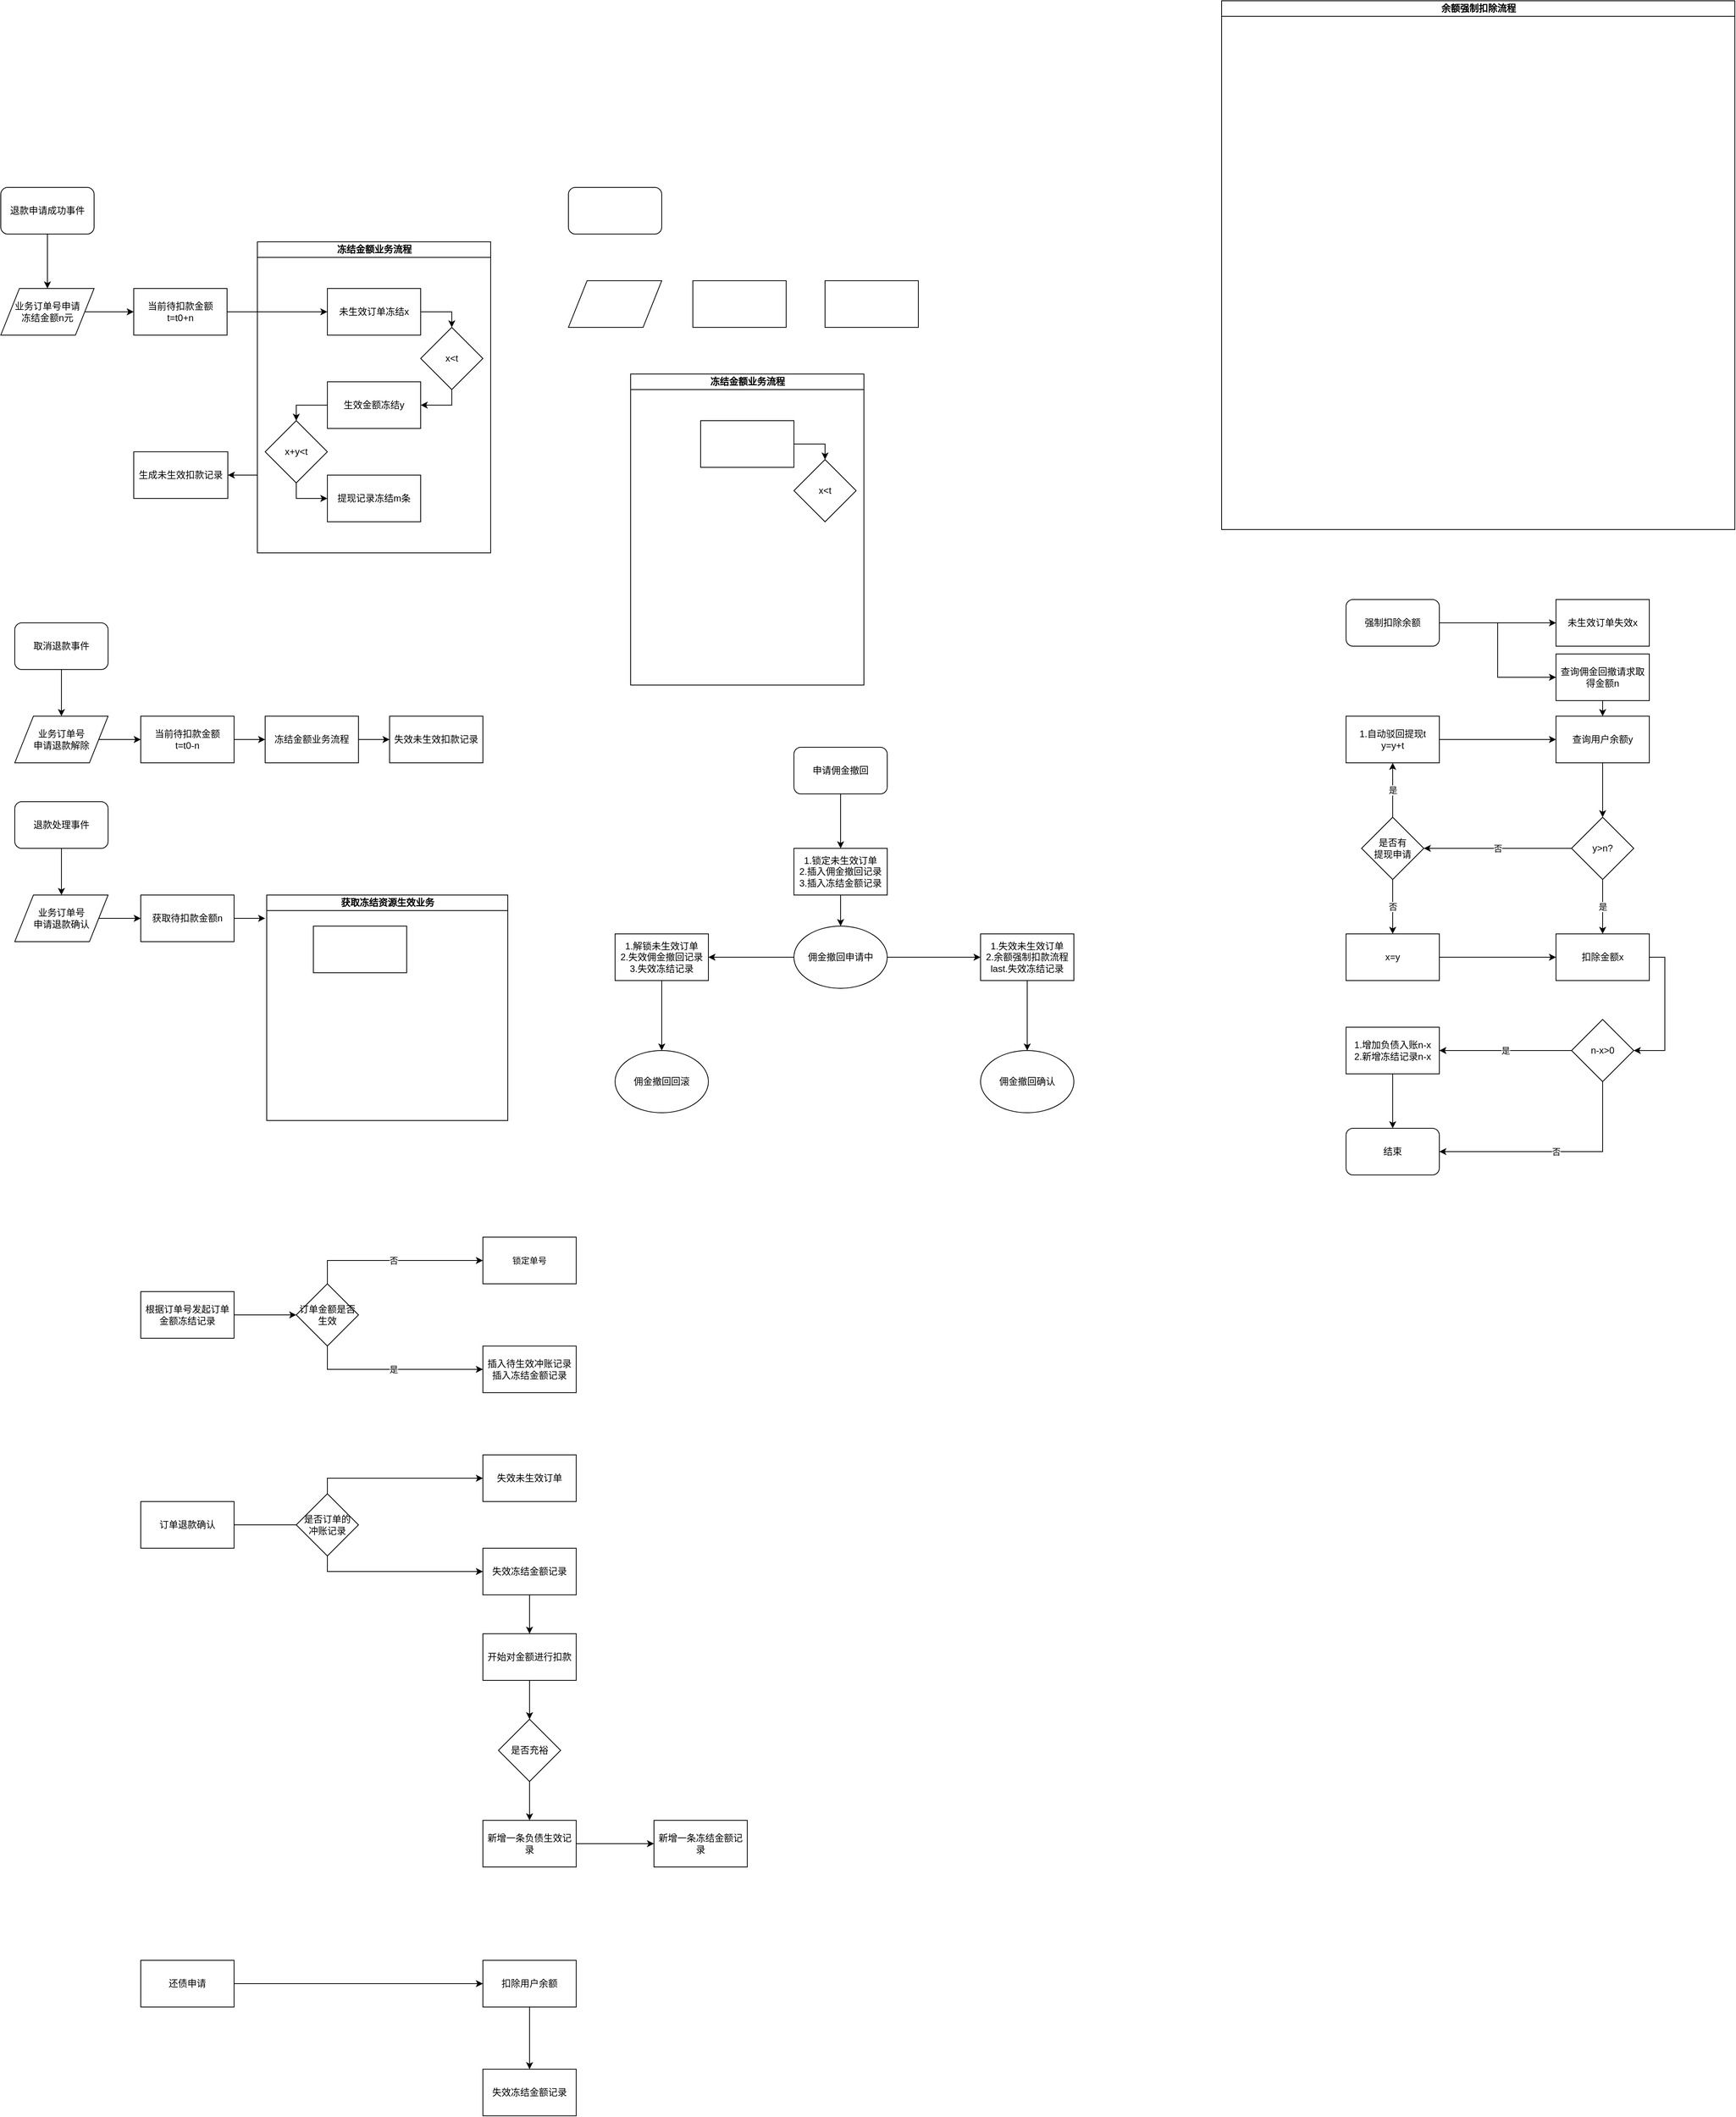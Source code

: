 <mxfile version="12.2.0" type="github" pages="1">
  <diagram id="Nm2MGBQXB-lMD8GcMdS7" name="第 1 页">
    <mxGraphModel dx="1886" dy="1708" grid="1" gridSize="10" guides="1" tooltips="1" connect="1" arrows="1" fold="1" page="1" pageScale="1" pageWidth="1400" pageHeight="850" math="0" shadow="0">
      <root>
        <mxCell id="0"/>
        <mxCell id="1" parent="0"/>
        <mxCell id="reZb2tm7C-XP5V8WI9Gy-15" style="edgeStyle=orthogonalEdgeStyle;rounded=0;orthogonalLoop=1;jettySize=auto;html=1;exitX=1;exitY=0.5;exitDx=0;exitDy=0;entryX=0;entryY=0.5;entryDx=0;entryDy=0;" parent="1" source="reZb2tm7C-XP5V8WI9Gy-12" target="reZb2tm7C-XP5V8WI9Gy-34" edge="1">
          <mxGeometry relative="1" as="geometry">
            <mxPoint x="370" y="200" as="targetPoint"/>
          </mxGeometry>
        </mxCell>
        <mxCell id="reZb2tm7C-XP5V8WI9Gy-12" value="业务订单号申请&lt;br&gt;冻结金额n元" style="shape=parallelogram;perimeter=parallelogramPerimeter;whiteSpace=wrap;html=1;" parent="1" vertex="1">
          <mxGeometry x="100" y="180" width="120" height="60" as="geometry"/>
        </mxCell>
        <mxCell id="reZb2tm7C-XP5V8WI9Gy-38" style="edgeStyle=orthogonalEdgeStyle;rounded=0;orthogonalLoop=1;jettySize=auto;html=1;exitX=0;exitY=0.75;exitDx=0;exitDy=0;entryX=1;entryY=0.5;entryDx=0;entryDy=0;" parent="1" source="reZb2tm7C-XP5V8WI9Gy-32" target="reZb2tm7C-XP5V8WI9Gy-37" edge="1">
          <mxGeometry relative="1" as="geometry"/>
        </mxCell>
        <mxCell id="reZb2tm7C-XP5V8WI9Gy-32" value="冻结金额业务流程" style="swimlane;html=1;startSize=20;horizontal=1;containerType=tree;" parent="1" vertex="1">
          <mxGeometry x="430" y="120" width="300" height="400" as="geometry"/>
        </mxCell>
        <mxCell id="reZb2tm7C-XP5V8WI9Gy-24" value="提现记录冻结m条" style="rounded=0;whiteSpace=wrap;html=1;" parent="reZb2tm7C-XP5V8WI9Gy-32" vertex="1">
          <mxGeometry x="90" y="300" width="120" height="60" as="geometry"/>
        </mxCell>
        <mxCell id="reZb2tm7C-XP5V8WI9Gy-21" value="生效金额冻结y" style="rounded=0;whiteSpace=wrap;html=1;" parent="reZb2tm7C-XP5V8WI9Gy-32" vertex="1">
          <mxGeometry x="90" y="180" width="120" height="60" as="geometry"/>
        </mxCell>
        <mxCell id="reZb2tm7C-XP5V8WI9Gy-13" value="未生效订单冻结x" style="rounded=0;whiteSpace=wrap;html=1;" parent="reZb2tm7C-XP5V8WI9Gy-32" vertex="1">
          <mxGeometry x="90" y="60" width="120" height="60" as="geometry"/>
        </mxCell>
        <mxCell id="reZb2tm7C-XP5V8WI9Gy-18" value="x&amp;lt;t" style="rhombus;whiteSpace=wrap;html=1;" parent="reZb2tm7C-XP5V8WI9Gy-32" vertex="1">
          <mxGeometry x="210" y="110" width="80" height="80" as="geometry"/>
        </mxCell>
        <mxCell id="reZb2tm7C-XP5V8WI9Gy-19" style="edgeStyle=orthogonalEdgeStyle;rounded=0;orthogonalLoop=1;jettySize=auto;html=1;exitX=1;exitY=0.5;exitDx=0;exitDy=0;entryX=0.5;entryY=0;entryDx=0;entryDy=0;" parent="reZb2tm7C-XP5V8WI9Gy-32" source="reZb2tm7C-XP5V8WI9Gy-13" target="reZb2tm7C-XP5V8WI9Gy-18" edge="1">
          <mxGeometry relative="1" as="geometry"/>
        </mxCell>
        <mxCell id="reZb2tm7C-XP5V8WI9Gy-22" style="edgeStyle=orthogonalEdgeStyle;rounded=0;orthogonalLoop=1;jettySize=auto;html=1;exitX=0.5;exitY=1;exitDx=0;exitDy=0;entryX=1;entryY=0.5;entryDx=0;entryDy=0;" parent="reZb2tm7C-XP5V8WI9Gy-32" source="reZb2tm7C-XP5V8WI9Gy-18" target="reZb2tm7C-XP5V8WI9Gy-21" edge="1">
          <mxGeometry relative="1" as="geometry"/>
        </mxCell>
        <mxCell id="reZb2tm7C-XP5V8WI9Gy-23" value="x+y&amp;lt;t" style="rhombus;whiteSpace=wrap;html=1;" parent="reZb2tm7C-XP5V8WI9Gy-32" vertex="1">
          <mxGeometry x="10" y="230" width="80" height="80" as="geometry"/>
        </mxCell>
        <mxCell id="reZb2tm7C-XP5V8WI9Gy-26" style="edgeStyle=orthogonalEdgeStyle;rounded=0;orthogonalLoop=1;jettySize=auto;html=1;exitX=0.5;exitY=1;exitDx=0;exitDy=0;entryX=0;entryY=0.5;entryDx=0;entryDy=0;" parent="reZb2tm7C-XP5V8WI9Gy-32" source="reZb2tm7C-XP5V8WI9Gy-23" target="reZb2tm7C-XP5V8WI9Gy-24" edge="1">
          <mxGeometry relative="1" as="geometry"/>
        </mxCell>
        <mxCell id="reZb2tm7C-XP5V8WI9Gy-25" style="edgeStyle=orthogonalEdgeStyle;rounded=0;orthogonalLoop=1;jettySize=auto;html=1;exitX=0;exitY=0.5;exitDx=0;exitDy=0;entryX=0.5;entryY=0;entryDx=0;entryDy=0;" parent="reZb2tm7C-XP5V8WI9Gy-32" source="reZb2tm7C-XP5V8WI9Gy-21" target="reZb2tm7C-XP5V8WI9Gy-23" edge="1">
          <mxGeometry relative="1" as="geometry"/>
        </mxCell>
        <mxCell id="reZb2tm7C-XP5V8WI9Gy-35" style="edgeStyle=orthogonalEdgeStyle;rounded=0;orthogonalLoop=1;jettySize=auto;html=1;exitX=1;exitY=0.5;exitDx=0;exitDy=0;entryX=0;entryY=0.5;entryDx=0;entryDy=0;" parent="1" source="reZb2tm7C-XP5V8WI9Gy-34" target="reZb2tm7C-XP5V8WI9Gy-13" edge="1">
          <mxGeometry relative="1" as="geometry"/>
        </mxCell>
        <mxCell id="reZb2tm7C-XP5V8WI9Gy-34" value="当前待扣款金额 &lt;br&gt;t=t0+n" style="rounded=0;whiteSpace=wrap;html=1;" parent="1" vertex="1">
          <mxGeometry x="271" y="180" width="120" height="60" as="geometry"/>
        </mxCell>
        <mxCell id="reZb2tm7C-XP5V8WI9Gy-37" value="生成未生效扣款记录" style="rounded=0;whiteSpace=wrap;html=1;" parent="1" vertex="1">
          <mxGeometry x="271" y="390" width="121" height="60" as="geometry"/>
        </mxCell>
        <mxCell id="reZb2tm7C-XP5V8WI9Gy-42" style="edgeStyle=orthogonalEdgeStyle;rounded=0;orthogonalLoop=1;jettySize=auto;html=1;exitX=1;exitY=0.5;exitDx=0;exitDy=0;entryX=0;entryY=0.5;entryDx=0;entryDy=0;" parent="1" source="reZb2tm7C-XP5V8WI9Gy-43" target="reZb2tm7C-XP5V8WI9Gy-56" edge="1">
          <mxGeometry relative="1" as="geometry">
            <mxPoint x="370" y="750" as="targetPoint"/>
          </mxGeometry>
        </mxCell>
        <mxCell id="reZb2tm7C-XP5V8WI9Gy-43" value="业务订单号&lt;br&gt;申请退款解除" style="shape=parallelogram;perimeter=parallelogramPerimeter;whiteSpace=wrap;html=1;" parent="1" vertex="1">
          <mxGeometry x="118" y="730" width="120" height="60" as="geometry"/>
        </mxCell>
        <mxCell id="reZb2tm7C-XP5V8WI9Gy-44" style="edgeStyle=orthogonalEdgeStyle;rounded=0;orthogonalLoop=1;jettySize=auto;html=1;exitX=1;exitY=0.5;exitDx=0;exitDy=0;entryX=0;entryY=0.5;entryDx=0;entryDy=0;" parent="1" source="reZb2tm7C-XP5V8WI9Gy-62" target="reZb2tm7C-XP5V8WI9Gy-57" edge="1">
          <mxGeometry relative="1" as="geometry">
            <mxPoint x="730" y="770" as="sourcePoint"/>
          </mxGeometry>
        </mxCell>
        <mxCell id="reZb2tm7C-XP5V8WI9Gy-55" style="edgeStyle=orthogonalEdgeStyle;rounded=0;orthogonalLoop=1;jettySize=auto;html=1;exitX=1;exitY=0.5;exitDx=0;exitDy=0;entryX=0;entryY=0.5;entryDx=0;entryDy=0;" parent="1" source="reZb2tm7C-XP5V8WI9Gy-56" target="reZb2tm7C-XP5V8WI9Gy-62" edge="1">
          <mxGeometry relative="1" as="geometry">
            <mxPoint x="520" y="760" as="targetPoint"/>
          </mxGeometry>
        </mxCell>
        <mxCell id="reZb2tm7C-XP5V8WI9Gy-56" value="当前待扣款金额 &lt;br&gt;t=t0-n" style="rounded=0;whiteSpace=wrap;html=1;" parent="1" vertex="1">
          <mxGeometry x="280" y="730" width="120" height="60" as="geometry"/>
        </mxCell>
        <mxCell id="reZb2tm7C-XP5V8WI9Gy-57" value="失效未生效扣款记录" style="rounded=0;whiteSpace=wrap;html=1;" parent="1" vertex="1">
          <mxGeometry x="600" y="730" width="120" height="60" as="geometry"/>
        </mxCell>
        <mxCell id="reZb2tm7C-XP5V8WI9Gy-59" style="edgeStyle=orthogonalEdgeStyle;rounded=0;orthogonalLoop=1;jettySize=auto;html=1;exitX=0.5;exitY=1;exitDx=0;exitDy=0;entryX=0.5;entryY=0;entryDx=0;entryDy=0;" parent="1" source="reZb2tm7C-XP5V8WI9Gy-58" target="reZb2tm7C-XP5V8WI9Gy-12" edge="1">
          <mxGeometry relative="1" as="geometry">
            <Array as="points"/>
          </mxGeometry>
        </mxCell>
        <mxCell id="reZb2tm7C-XP5V8WI9Gy-58" value="退款申请成功事件" style="rounded=1;whiteSpace=wrap;html=1;" parent="1" vertex="1">
          <mxGeometry x="100" y="50" width="120" height="60" as="geometry"/>
        </mxCell>
        <mxCell id="reZb2tm7C-XP5V8WI9Gy-61" style="edgeStyle=orthogonalEdgeStyle;rounded=0;orthogonalLoop=1;jettySize=auto;html=1;exitX=0.5;exitY=1;exitDx=0;exitDy=0;entryX=0.5;entryY=0;entryDx=0;entryDy=0;" parent="1" source="reZb2tm7C-XP5V8WI9Gy-60" target="reZb2tm7C-XP5V8WI9Gy-43" edge="1">
          <mxGeometry relative="1" as="geometry"/>
        </mxCell>
        <mxCell id="reZb2tm7C-XP5V8WI9Gy-60" value="取消退款事件" style="rounded=1;whiteSpace=wrap;html=1;" parent="1" vertex="1">
          <mxGeometry x="118" y="610" width="120" height="60" as="geometry"/>
        </mxCell>
        <mxCell id="reZb2tm7C-XP5V8WI9Gy-62" value="冻结金额业务流程" style="rounded=0;whiteSpace=wrap;html=1;" parent="1" vertex="1">
          <mxGeometry x="440" y="730" width="120" height="60" as="geometry"/>
        </mxCell>
        <mxCell id="reZb2tm7C-XP5V8WI9Gy-66" style="edgeStyle=orthogonalEdgeStyle;rounded=0;orthogonalLoop=1;jettySize=auto;html=1;exitX=1;exitY=0.5;exitDx=0;exitDy=0;entryX=0;entryY=0.5;entryDx=0;entryDy=0;" parent="1" source="reZb2tm7C-XP5V8WI9Gy-67" target="reZb2tm7C-XP5V8WI9Gy-70" edge="1">
          <mxGeometry relative="1" as="geometry">
            <mxPoint x="370" y="980" as="targetPoint"/>
          </mxGeometry>
        </mxCell>
        <mxCell id="reZb2tm7C-XP5V8WI9Gy-67" value="业务订单号&lt;br&gt;申请退款确认" style="shape=parallelogram;perimeter=parallelogramPerimeter;whiteSpace=wrap;html=1;" parent="1" vertex="1">
          <mxGeometry x="118" y="960" width="120" height="60" as="geometry"/>
        </mxCell>
        <mxCell id="reZb2tm7C-XP5V8WI9Gy-69" style="edgeStyle=orthogonalEdgeStyle;rounded=0;orthogonalLoop=1;jettySize=auto;html=1;exitX=1;exitY=0.5;exitDx=0;exitDy=0;entryX=0;entryY=0.5;entryDx=0;entryDy=0;" parent="1" source="reZb2tm7C-XP5V8WI9Gy-70" edge="1">
          <mxGeometry relative="1" as="geometry">
            <mxPoint x="440" y="990" as="targetPoint"/>
          </mxGeometry>
        </mxCell>
        <mxCell id="reZb2tm7C-XP5V8WI9Gy-70" value="获取待扣款金额n" style="rounded=0;whiteSpace=wrap;html=1;" parent="1" vertex="1">
          <mxGeometry x="280" y="960" width="120" height="60" as="geometry"/>
        </mxCell>
        <mxCell id="reZb2tm7C-XP5V8WI9Gy-72" style="edgeStyle=orthogonalEdgeStyle;rounded=0;orthogonalLoop=1;jettySize=auto;html=1;exitX=0.5;exitY=1;exitDx=0;exitDy=0;entryX=0.5;entryY=0;entryDx=0;entryDy=0;" parent="1" source="reZb2tm7C-XP5V8WI9Gy-73" target="reZb2tm7C-XP5V8WI9Gy-67" edge="1">
          <mxGeometry relative="1" as="geometry"/>
        </mxCell>
        <mxCell id="reZb2tm7C-XP5V8WI9Gy-73" value="退款处理事件" style="rounded=1;whiteSpace=wrap;html=1;" parent="1" vertex="1">
          <mxGeometry x="118" y="840" width="120" height="60" as="geometry"/>
        </mxCell>
        <mxCell id="reZb2tm7C-XP5V8WI9Gy-75" value="获取冻结资源生效业务" style="swimlane;html=1;startSize=20;horizontal=1;containerType=tree;" parent="1" vertex="1">
          <mxGeometry x="442" y="960" width="310" height="290" as="geometry"/>
        </mxCell>
        <mxCell id="reZb2tm7C-XP5V8WI9Gy-77" value="" style="rounded=0;whiteSpace=wrap;html=1;" parent="reZb2tm7C-XP5V8WI9Gy-75" vertex="1">
          <mxGeometry x="60" y="40" width="120" height="60" as="geometry"/>
        </mxCell>
        <mxCell id="reZb2tm7C-XP5V8WI9Gy-78" value="" style="rounded=1;whiteSpace=wrap;html=1;" parent="1" vertex="1">
          <mxGeometry x="830" y="50" width="120" height="60" as="geometry"/>
        </mxCell>
        <mxCell id="reZb2tm7C-XP5V8WI9Gy-79" value="" style="shape=parallelogram;perimeter=parallelogramPerimeter;whiteSpace=wrap;html=1;" parent="1" vertex="1">
          <mxGeometry x="830" y="170" width="120" height="60" as="geometry"/>
        </mxCell>
        <mxCell id="reZb2tm7C-XP5V8WI9Gy-80" value="" style="rounded=0;whiteSpace=wrap;html=1;" parent="1" vertex="1">
          <mxGeometry x="990" y="170" width="120" height="60" as="geometry"/>
        </mxCell>
        <mxCell id="reZb2tm7C-XP5V8WI9Gy-81" value="" style="rounded=0;whiteSpace=wrap;html=1;" parent="1" vertex="1">
          <mxGeometry x="1160" y="170" width="120" height="60" as="geometry"/>
        </mxCell>
        <mxCell id="reZb2tm7C-XP5V8WI9Gy-82" value="冻结金额业务流程" style="swimlane;html=1;startSize=20;horizontal=1;containerType=tree;" parent="1" vertex="1">
          <mxGeometry x="910" y="290" width="300" height="400" as="geometry"/>
        </mxCell>
        <mxCell id="reZb2tm7C-XP5V8WI9Gy-85" value="" style="rounded=0;whiteSpace=wrap;html=1;" parent="reZb2tm7C-XP5V8WI9Gy-82" vertex="1">
          <mxGeometry x="90" y="60" width="120" height="60" as="geometry"/>
        </mxCell>
        <mxCell id="reZb2tm7C-XP5V8WI9Gy-86" value="x&amp;lt;t" style="rhombus;whiteSpace=wrap;html=1;" parent="reZb2tm7C-XP5V8WI9Gy-82" vertex="1">
          <mxGeometry x="210" y="110" width="80" height="80" as="geometry"/>
        </mxCell>
        <mxCell id="reZb2tm7C-XP5V8WI9Gy-87" style="edgeStyle=orthogonalEdgeStyle;rounded=0;orthogonalLoop=1;jettySize=auto;html=1;exitX=1;exitY=0.5;exitDx=0;exitDy=0;entryX=0.5;entryY=0;entryDx=0;entryDy=0;" parent="reZb2tm7C-XP5V8WI9Gy-82" source="reZb2tm7C-XP5V8WI9Gy-85" target="reZb2tm7C-XP5V8WI9Gy-86" edge="1">
          <mxGeometry relative="1" as="geometry"/>
        </mxCell>
        <mxCell id="reZb2tm7C-XP5V8WI9Gy-96" value="否" style="edgeStyle=orthogonalEdgeStyle;rounded=0;orthogonalLoop=1;jettySize=auto;html=1;exitX=0.5;exitY=0;exitDx=0;exitDy=0;entryX=0;entryY=0.5;entryDx=0;entryDy=0;" parent="1" source="reZb2tm7C-XP5V8WI9Gy-92" target="reZb2tm7C-XP5V8WI9Gy-95" edge="1">
          <mxGeometry relative="1" as="geometry"/>
        </mxCell>
        <mxCell id="reZb2tm7C-XP5V8WI9Gy-98" value="是" style="edgeStyle=orthogonalEdgeStyle;rounded=0;orthogonalLoop=1;jettySize=auto;html=1;exitX=0.5;exitY=1;exitDx=0;exitDy=0;entryX=0;entryY=0.5;entryDx=0;entryDy=0;" parent="1" source="reZb2tm7C-XP5V8WI9Gy-92" target="reZb2tm7C-XP5V8WI9Gy-97" edge="1">
          <mxGeometry relative="1" as="geometry"/>
        </mxCell>
        <mxCell id="reZb2tm7C-XP5V8WI9Gy-92" value="订单金额是否生效" style="rhombus;whiteSpace=wrap;html=1;" parent="1" vertex="1">
          <mxGeometry x="480" y="1460" width="80" height="80" as="geometry"/>
        </mxCell>
        <mxCell id="reZb2tm7C-XP5V8WI9Gy-95" value="&lt;span style=&quot;font-size: 11px ; background-color: rgb(255 , 255 , 255)&quot;&gt;锁定单号&lt;/span&gt;" style="rounded=0;whiteSpace=wrap;html=1;" parent="1" vertex="1">
          <mxGeometry x="720" y="1400" width="120" height="60" as="geometry"/>
        </mxCell>
        <mxCell id="reZb2tm7C-XP5V8WI9Gy-97" value="插入待生效冲账记录&lt;br&gt;插入冻结金额记录" style="rounded=0;whiteSpace=wrap;html=1;" parent="1" vertex="1">
          <mxGeometry x="720" y="1540" width="120" height="60" as="geometry"/>
        </mxCell>
        <mxCell id="reZb2tm7C-XP5V8WI9Gy-101" style="edgeStyle=orthogonalEdgeStyle;rounded=0;orthogonalLoop=1;jettySize=auto;html=1;exitX=1;exitY=0.5;exitDx=0;exitDy=0;entryX=0;entryY=0.5;entryDx=0;entryDy=0;" parent="1" source="reZb2tm7C-XP5V8WI9Gy-100" target="reZb2tm7C-XP5V8WI9Gy-92" edge="1">
          <mxGeometry relative="1" as="geometry"/>
        </mxCell>
        <mxCell id="reZb2tm7C-XP5V8WI9Gy-100" value="根据订单号发起订单金额冻结记录" style="rounded=0;whiteSpace=wrap;html=1;" parent="1" vertex="1">
          <mxGeometry x="280" y="1470" width="120" height="60" as="geometry"/>
        </mxCell>
        <mxCell id="reZb2tm7C-XP5V8WI9Gy-305" style="edgeStyle=orthogonalEdgeStyle;rounded=0;orthogonalLoop=1;jettySize=auto;html=1;exitX=1;exitY=0.5;exitDx=0;exitDy=0;" parent="1" source="reZb2tm7C-XP5V8WI9Gy-102" edge="1">
          <mxGeometry relative="1" as="geometry">
            <mxPoint x="500" y="1770" as="targetPoint"/>
          </mxGeometry>
        </mxCell>
        <mxCell id="reZb2tm7C-XP5V8WI9Gy-102" value="订单退款确认" style="rounded=0;whiteSpace=wrap;html=1;" parent="1" vertex="1">
          <mxGeometry x="280" y="1740" width="120" height="60" as="geometry"/>
        </mxCell>
        <mxCell id="reZb2tm7C-XP5V8WI9Gy-108" style="edgeStyle=orthogonalEdgeStyle;rounded=0;orthogonalLoop=1;jettySize=auto;html=1;exitX=0.5;exitY=1;exitDx=0;exitDy=0;entryX=0.5;entryY=0;entryDx=0;entryDy=0;" parent="1" source="reZb2tm7C-XP5V8WI9Gy-106" target="reZb2tm7C-XP5V8WI9Gy-115" edge="1">
          <mxGeometry relative="1" as="geometry">
            <mxPoint x="780" y="1920" as="targetPoint"/>
          </mxGeometry>
        </mxCell>
        <mxCell id="reZb2tm7C-XP5V8WI9Gy-106" value="失效冻结金额记录" style="rounded=0;whiteSpace=wrap;html=1;" parent="1" vertex="1">
          <mxGeometry x="720" y="1800" width="120" height="60" as="geometry"/>
        </mxCell>
        <mxCell id="reZb2tm7C-XP5V8WI9Gy-111" style="edgeStyle=orthogonalEdgeStyle;rounded=0;orthogonalLoop=1;jettySize=auto;html=1;exitX=0.5;exitY=1;exitDx=0;exitDy=0;entryX=0;entryY=0.5;entryDx=0;entryDy=0;" parent="1" source="reZb2tm7C-XP5V8WI9Gy-109" target="reZb2tm7C-XP5V8WI9Gy-106" edge="1">
          <mxGeometry relative="1" as="geometry"/>
        </mxCell>
        <mxCell id="reZb2tm7C-XP5V8WI9Gy-113" style="edgeStyle=orthogonalEdgeStyle;rounded=0;orthogonalLoop=1;jettySize=auto;html=1;exitX=0.5;exitY=0;exitDx=0;exitDy=0;entryX=0;entryY=0.5;entryDx=0;entryDy=0;" parent="1" source="reZb2tm7C-XP5V8WI9Gy-109" target="reZb2tm7C-XP5V8WI9Gy-112" edge="1">
          <mxGeometry relative="1" as="geometry"/>
        </mxCell>
        <mxCell id="reZb2tm7C-XP5V8WI9Gy-109" value="是否订单的&lt;br&gt;冲账记录" style="rhombus;whiteSpace=wrap;html=1;" parent="1" vertex="1">
          <mxGeometry x="480" y="1730" width="80" height="80" as="geometry"/>
        </mxCell>
        <mxCell id="reZb2tm7C-XP5V8WI9Gy-112" value="失效未生效订单" style="rounded=0;whiteSpace=wrap;html=1;" parent="1" vertex="1">
          <mxGeometry x="720" y="1680" width="120" height="60" as="geometry"/>
        </mxCell>
        <mxCell id="reZb2tm7C-XP5V8WI9Gy-581" style="edgeStyle=orthogonalEdgeStyle;rounded=0;orthogonalLoop=1;jettySize=auto;html=1;exitX=0.5;exitY=1;exitDx=0;exitDy=0;entryX=0.5;entryY=0;entryDx=0;entryDy=0;" parent="1" source="reZb2tm7C-XP5V8WI9Gy-115" target="reZb2tm7C-XP5V8WI9Gy-580" edge="1">
          <mxGeometry relative="1" as="geometry"/>
        </mxCell>
        <mxCell id="reZb2tm7C-XP5V8WI9Gy-115" value="开始对金额进行扣款" style="rounded=0;whiteSpace=wrap;html=1;" parent="1" vertex="1">
          <mxGeometry x="720" y="1910" width="120" height="60" as="geometry"/>
        </mxCell>
        <mxCell id="reZb2tm7C-XP5V8WI9Gy-583" style="edgeStyle=orthogonalEdgeStyle;rounded=0;orthogonalLoop=1;jettySize=auto;html=1;exitX=0.5;exitY=1;exitDx=0;exitDy=0;entryX=0.5;entryY=0;entryDx=0;entryDy=0;" parent="1" source="reZb2tm7C-XP5V8WI9Gy-580" target="reZb2tm7C-XP5V8WI9Gy-582" edge="1">
          <mxGeometry relative="1" as="geometry"/>
        </mxCell>
        <mxCell id="reZb2tm7C-XP5V8WI9Gy-580" value="是否充裕" style="rhombus;whiteSpace=wrap;html=1;" parent="1" vertex="1">
          <mxGeometry x="740" y="2020" width="80" height="80" as="geometry"/>
        </mxCell>
        <mxCell id="reZb2tm7C-XP5V8WI9Gy-585" style="edgeStyle=orthogonalEdgeStyle;rounded=0;orthogonalLoop=1;jettySize=auto;html=1;exitX=1;exitY=0.5;exitDx=0;exitDy=0;entryX=0;entryY=0.5;entryDx=0;entryDy=0;" parent="1" source="reZb2tm7C-XP5V8WI9Gy-582" target="reZb2tm7C-XP5V8WI9Gy-584" edge="1">
          <mxGeometry relative="1" as="geometry"/>
        </mxCell>
        <mxCell id="reZb2tm7C-XP5V8WI9Gy-582" value="新增一条负债生效记录" style="rounded=0;whiteSpace=wrap;html=1;" parent="1" vertex="1">
          <mxGeometry x="720" y="2150" width="120" height="60" as="geometry"/>
        </mxCell>
        <mxCell id="reZb2tm7C-XP5V8WI9Gy-584" value="新增一条冻结金额记录" style="rounded=0;whiteSpace=wrap;html=1;" parent="1" vertex="1">
          <mxGeometry x="940" y="2150" width="120" height="60" as="geometry"/>
        </mxCell>
        <mxCell id="reZb2tm7C-XP5V8WI9Gy-592" style="edgeStyle=orthogonalEdgeStyle;rounded=0;orthogonalLoop=1;jettySize=auto;html=1;exitX=1;exitY=0.5;exitDx=0;exitDy=0;" parent="1" source="reZb2tm7C-XP5V8WI9Gy-586" target="reZb2tm7C-XP5V8WI9Gy-589" edge="1">
          <mxGeometry relative="1" as="geometry"/>
        </mxCell>
        <mxCell id="reZb2tm7C-XP5V8WI9Gy-586" value="还债申请" style="rounded=0;whiteSpace=wrap;html=1;" parent="1" vertex="1">
          <mxGeometry x="280" y="2330" width="120" height="60" as="geometry"/>
        </mxCell>
        <mxCell id="reZb2tm7C-XP5V8WI9Gy-591" style="edgeStyle=orthogonalEdgeStyle;rounded=0;orthogonalLoop=1;jettySize=auto;html=1;exitX=0.5;exitY=1;exitDx=0;exitDy=0;entryX=0.5;entryY=0;entryDx=0;entryDy=0;" parent="1" source="reZb2tm7C-XP5V8WI9Gy-589" target="reZb2tm7C-XP5V8WI9Gy-590" edge="1">
          <mxGeometry relative="1" as="geometry"/>
        </mxCell>
        <mxCell id="reZb2tm7C-XP5V8WI9Gy-589" value="扣除用户余额" style="rounded=0;whiteSpace=wrap;html=1;" parent="1" vertex="1">
          <mxGeometry x="720" y="2330" width="120" height="60" as="geometry"/>
        </mxCell>
        <mxCell id="reZb2tm7C-XP5V8WI9Gy-590" value="失效冻结金额记录" style="rounded=0;whiteSpace=wrap;html=1;" parent="1" vertex="1">
          <mxGeometry x="720" y="2470" width="120" height="60" as="geometry"/>
        </mxCell>
        <mxCell id="YqQyQjS0-g5WGzXRdM-B-12" style="edgeStyle=orthogonalEdgeStyle;rounded=0;orthogonalLoop=1;jettySize=auto;html=1;exitX=0;exitY=0.5;exitDx=0;exitDy=0;entryX=1;entryY=0.5;entryDx=0;entryDy=0;" parent="1" source="YqQyQjS0-g5WGzXRdM-B-1" target="YqQyQjS0-g5WGzXRdM-B-11" edge="1">
          <mxGeometry relative="1" as="geometry"/>
        </mxCell>
        <mxCell id="YqQyQjS0-g5WGzXRdM-B-16" style="edgeStyle=orthogonalEdgeStyle;rounded=0;orthogonalLoop=1;jettySize=auto;html=1;exitX=1;exitY=0.5;exitDx=0;exitDy=0;entryX=0;entryY=0.5;entryDx=0;entryDy=0;" parent="1" source="YqQyQjS0-g5WGzXRdM-B-1" target="YqQyQjS0-g5WGzXRdM-B-15" edge="1">
          <mxGeometry relative="1" as="geometry"/>
        </mxCell>
        <mxCell id="YqQyQjS0-g5WGzXRdM-B-1" value="佣金撤回申请中" style="ellipse;whiteSpace=wrap;html=1;" parent="1" vertex="1">
          <mxGeometry x="1120" y="1000" width="120" height="80" as="geometry"/>
        </mxCell>
        <mxCell id="YqQyQjS0-g5WGzXRdM-B-9" style="edgeStyle=orthogonalEdgeStyle;rounded=0;orthogonalLoop=1;jettySize=auto;html=1;exitX=0.5;exitY=1;exitDx=0;exitDy=0;entryX=0.5;entryY=0;entryDx=0;entryDy=0;" parent="1" source="YqQyQjS0-g5WGzXRdM-B-2" target="YqQyQjS0-g5WGzXRdM-B-6" edge="1">
          <mxGeometry relative="1" as="geometry"/>
        </mxCell>
        <mxCell id="YqQyQjS0-g5WGzXRdM-B-2" value="申请佣金撤回" style="rounded=1;whiteSpace=wrap;html=1;" parent="1" vertex="1">
          <mxGeometry x="1120" y="770" width="120" height="60" as="geometry"/>
        </mxCell>
        <mxCell id="YqQyQjS0-g5WGzXRdM-B-4" value="佣金撤回回滚" style="ellipse;whiteSpace=wrap;html=1;" parent="1" vertex="1">
          <mxGeometry x="890" y="1160" width="120" height="80" as="geometry"/>
        </mxCell>
        <mxCell id="YqQyQjS0-g5WGzXRdM-B-10" style="edgeStyle=orthogonalEdgeStyle;rounded=0;orthogonalLoop=1;jettySize=auto;html=1;exitX=0.5;exitY=1;exitDx=0;exitDy=0;entryX=0.5;entryY=0;entryDx=0;entryDy=0;" parent="1" source="YqQyQjS0-g5WGzXRdM-B-6" target="YqQyQjS0-g5WGzXRdM-B-1" edge="1">
          <mxGeometry relative="1" as="geometry"/>
        </mxCell>
        <mxCell id="YqQyQjS0-g5WGzXRdM-B-6" value="1.锁定未生效订单&lt;br&gt;2.插入佣金撤回记录&lt;br&gt;3.插入冻结金额记录" style="rounded=0;whiteSpace=wrap;html=1;" parent="1" vertex="1">
          <mxGeometry x="1120" y="900" width="120" height="60" as="geometry"/>
        </mxCell>
        <mxCell id="YqQyQjS0-g5WGzXRdM-B-13" style="edgeStyle=orthogonalEdgeStyle;rounded=0;orthogonalLoop=1;jettySize=auto;html=1;exitX=0.5;exitY=1;exitDx=0;exitDy=0;entryX=0.5;entryY=0;entryDx=0;entryDy=0;" parent="1" source="YqQyQjS0-g5WGzXRdM-B-11" target="YqQyQjS0-g5WGzXRdM-B-4" edge="1">
          <mxGeometry relative="1" as="geometry"/>
        </mxCell>
        <mxCell id="YqQyQjS0-g5WGzXRdM-B-11" value="1.解锁未生效订单&lt;br&gt;2.失效佣金撤回记录&lt;br&gt;3.失效冻结记录" style="rounded=0;whiteSpace=wrap;html=1;" parent="1" vertex="1">
          <mxGeometry x="890" y="1010" width="120" height="60" as="geometry"/>
        </mxCell>
        <mxCell id="YqQyQjS0-g5WGzXRdM-B-14" value="佣金撤回确认" style="ellipse;whiteSpace=wrap;html=1;" parent="1" vertex="1">
          <mxGeometry x="1360" y="1160" width="120" height="80" as="geometry"/>
        </mxCell>
        <mxCell id="YqQyQjS0-g5WGzXRdM-B-17" style="edgeStyle=orthogonalEdgeStyle;rounded=0;orthogonalLoop=1;jettySize=auto;html=1;exitX=0.5;exitY=1;exitDx=0;exitDy=0;" parent="1" source="YqQyQjS0-g5WGzXRdM-B-15" target="YqQyQjS0-g5WGzXRdM-B-14" edge="1">
          <mxGeometry relative="1" as="geometry"/>
        </mxCell>
        <mxCell id="YqQyQjS0-g5WGzXRdM-B-15" value="1.失效未生效订单&lt;br&gt;2.余额强制扣款流程&lt;br&gt;last.失效冻结记录&lt;br&gt;" style="rounded=0;whiteSpace=wrap;html=1;" parent="1" vertex="1">
          <mxGeometry x="1360" y="1010" width="120" height="60" as="geometry"/>
        </mxCell>
        <mxCell id="7J2-rQJmoBzwtnRat4t5-8" value="余额强制扣除流程" style="swimlane;html=1;startSize=20;horizontal=1;containerType=tree;" vertex="1" parent="1">
          <mxGeometry x="1670" y="-190" width="660" height="680" as="geometry"/>
        </mxCell>
        <mxCell id="7J2-rQJmoBzwtnRat4t5-65" style="edgeStyle=orthogonalEdgeStyle;rounded=0;orthogonalLoop=1;jettySize=auto;html=1;exitX=0.5;exitY=1;exitDx=0;exitDy=0;entryX=0.5;entryY=0;entryDx=0;entryDy=0;" edge="1" parent="1" source="7J2-rQJmoBzwtnRat4t5-9" target="7J2-rQJmoBzwtnRat4t5-53">
          <mxGeometry relative="1" as="geometry"/>
        </mxCell>
        <mxCell id="7J2-rQJmoBzwtnRat4t5-9" value="1.增加负债入账n-x&lt;br&gt;2.新增冻结记录n-x" style="rounded=0;whiteSpace=wrap;html=1;" vertex="1" parent="1">
          <mxGeometry x="1830" y="1130" width="120" height="60" as="geometry"/>
        </mxCell>
        <mxCell id="7J2-rQJmoBzwtnRat4t5-28" style="edgeStyle=orthogonalEdgeStyle;rounded=0;orthogonalLoop=1;jettySize=auto;html=1;exitX=1;exitY=0.5;exitDx=0;exitDy=0;entryX=1;entryY=0.5;entryDx=0;entryDy=0;" edge="1" parent="1" source="7J2-rQJmoBzwtnRat4t5-10" target="7J2-rQJmoBzwtnRat4t5-15">
          <mxGeometry relative="1" as="geometry"/>
        </mxCell>
        <mxCell id="7J2-rQJmoBzwtnRat4t5-66" value="否" style="edgeStyle=orthogonalEdgeStyle;rounded=0;orthogonalLoop=1;jettySize=auto;html=1;exitX=0.5;exitY=1;exitDx=0;exitDy=0;entryX=1;entryY=0.5;entryDx=0;entryDy=0;" edge="1" parent="1" source="7J2-rQJmoBzwtnRat4t5-15" target="7J2-rQJmoBzwtnRat4t5-53">
          <mxGeometry relative="1" as="geometry"/>
        </mxCell>
        <mxCell id="7J2-rQJmoBzwtnRat4t5-10" value="扣除金额x" style="rounded=0;whiteSpace=wrap;html=1;" vertex="1" parent="1">
          <mxGeometry x="2100" y="1010" width="120" height="60" as="geometry"/>
        </mxCell>
        <mxCell id="7J2-rQJmoBzwtnRat4t5-11" value="未生效订单失效x" style="rounded=0;whiteSpace=wrap;html=1;" vertex="1" parent="1">
          <mxGeometry x="2100" y="580" width="120" height="60" as="geometry"/>
        </mxCell>
        <mxCell id="7J2-rQJmoBzwtnRat4t5-39" value="否" style="edgeStyle=orthogonalEdgeStyle;rounded=0;orthogonalLoop=1;jettySize=auto;html=1;exitX=0;exitY=0.5;exitDx=0;exitDy=0;entryX=1;entryY=0.5;entryDx=0;entryDy=0;" edge="1" parent="1" source="7J2-rQJmoBzwtnRat4t5-12" target="7J2-rQJmoBzwtnRat4t5-49">
          <mxGeometry relative="1" as="geometry">
            <mxPoint x="2020" y="900" as="targetPoint"/>
          </mxGeometry>
        </mxCell>
        <mxCell id="7J2-rQJmoBzwtnRat4t5-12" value="y&amp;gt;n?" style="rhombus;whiteSpace=wrap;html=1;" vertex="1" parent="1">
          <mxGeometry x="2120" y="860" width="80" height="80" as="geometry"/>
        </mxCell>
        <mxCell id="7J2-rQJmoBzwtnRat4t5-14" value="是" style="edgeStyle=orthogonalEdgeStyle;rounded=0;orthogonalLoop=1;jettySize=auto;html=1;exitX=0.5;exitY=1;exitDx=0;exitDy=0;entryX=0.5;entryY=0;entryDx=0;entryDy=0;" edge="1" parent="1" source="7J2-rQJmoBzwtnRat4t5-12" target="7J2-rQJmoBzwtnRat4t5-10">
          <mxGeometry relative="1" as="geometry"/>
        </mxCell>
        <mxCell id="7J2-rQJmoBzwtnRat4t5-15" value="n-x&amp;gt;0" style="rhombus;whiteSpace=wrap;html=1;" vertex="1" parent="1">
          <mxGeometry x="2120" y="1120" width="80" height="80" as="geometry"/>
        </mxCell>
        <mxCell id="7J2-rQJmoBzwtnRat4t5-16" value="是" style="edgeStyle=orthogonalEdgeStyle;rounded=0;orthogonalLoop=1;jettySize=auto;html=1;exitX=0;exitY=0.5;exitDx=0;exitDy=0;entryX=1;entryY=0.5;entryDx=0;entryDy=0;" edge="1" parent="1" source="7J2-rQJmoBzwtnRat4t5-15" target="7J2-rQJmoBzwtnRat4t5-9">
          <mxGeometry relative="1" as="geometry"/>
        </mxCell>
        <mxCell id="7J2-rQJmoBzwtnRat4t5-32" style="edgeStyle=orthogonalEdgeStyle;rounded=0;orthogonalLoop=1;jettySize=auto;html=1;exitX=1;exitY=0.5;exitDx=0;exitDy=0;entryX=0;entryY=0.5;entryDx=0;entryDy=0;" edge="1" parent="1" source="7J2-rQJmoBzwtnRat4t5-30" target="7J2-rQJmoBzwtnRat4t5-11">
          <mxGeometry relative="1" as="geometry"/>
        </mxCell>
        <mxCell id="7J2-rQJmoBzwtnRat4t5-33" style="edgeStyle=orthogonalEdgeStyle;rounded=0;orthogonalLoop=1;jettySize=auto;html=1;exitX=1;exitY=0.5;exitDx=0;exitDy=0;entryX=0;entryY=0.5;entryDx=0;entryDy=0;" edge="1" parent="1" source="7J2-rQJmoBzwtnRat4t5-30" target="7J2-rQJmoBzwtnRat4t5-62">
          <mxGeometry relative="1" as="geometry">
            <mxPoint x="2100" y="740" as="targetPoint"/>
          </mxGeometry>
        </mxCell>
        <mxCell id="7J2-rQJmoBzwtnRat4t5-30" value="强制扣除余额" style="rounded=1;whiteSpace=wrap;html=1;" vertex="1" parent="1">
          <mxGeometry x="1830" y="580" width="120" height="60" as="geometry"/>
        </mxCell>
        <mxCell id="7J2-rQJmoBzwtnRat4t5-46" style="edgeStyle=orthogonalEdgeStyle;rounded=0;orthogonalLoop=1;jettySize=auto;html=1;exitX=0.5;exitY=1;exitDx=0;exitDy=0;entryX=0.5;entryY=0;entryDx=0;entryDy=0;" edge="1" parent="1" source="7J2-rQJmoBzwtnRat4t5-31" target="7J2-rQJmoBzwtnRat4t5-12">
          <mxGeometry relative="1" as="geometry"/>
        </mxCell>
        <mxCell id="7J2-rQJmoBzwtnRat4t5-31" value="查询用户余额y" style="rounded=0;whiteSpace=wrap;html=1;" vertex="1" parent="1">
          <mxGeometry x="2100" y="730" width="120" height="60" as="geometry"/>
        </mxCell>
        <mxCell id="7J2-rQJmoBzwtnRat4t5-52" value="否" style="edgeStyle=orthogonalEdgeStyle;rounded=0;orthogonalLoop=1;jettySize=auto;html=1;exitX=0.5;exitY=1;exitDx=0;exitDy=0;entryX=0.5;entryY=0;entryDx=0;entryDy=0;" edge="1" parent="1" source="7J2-rQJmoBzwtnRat4t5-49" target="7J2-rQJmoBzwtnRat4t5-59">
          <mxGeometry relative="1" as="geometry">
            <mxPoint x="1900" y="990" as="targetPoint"/>
          </mxGeometry>
        </mxCell>
        <mxCell id="7J2-rQJmoBzwtnRat4t5-57" value="是" style="edgeStyle=orthogonalEdgeStyle;rounded=0;orthogonalLoop=1;jettySize=auto;html=1;exitX=0.5;exitY=0;exitDx=0;exitDy=0;" edge="1" parent="1" source="7J2-rQJmoBzwtnRat4t5-49" target="7J2-rQJmoBzwtnRat4t5-56">
          <mxGeometry relative="1" as="geometry"/>
        </mxCell>
        <mxCell id="7J2-rQJmoBzwtnRat4t5-49" value="是否有&lt;br&gt;提现申请" style="rhombus;whiteSpace=wrap;html=1;" vertex="1" parent="1">
          <mxGeometry x="1850" y="860" width="80" height="80" as="geometry"/>
        </mxCell>
        <mxCell id="7J2-rQJmoBzwtnRat4t5-53" value="结束" style="rounded=1;whiteSpace=wrap;html=1;" vertex="1" parent="1">
          <mxGeometry x="1830" y="1260" width="120" height="60" as="geometry"/>
        </mxCell>
        <mxCell id="7J2-rQJmoBzwtnRat4t5-61" style="edgeStyle=orthogonalEdgeStyle;rounded=0;orthogonalLoop=1;jettySize=auto;html=1;exitX=1;exitY=0.5;exitDx=0;exitDy=0;entryX=0;entryY=0.5;entryDx=0;entryDy=0;" edge="1" parent="1" source="7J2-rQJmoBzwtnRat4t5-56" target="7J2-rQJmoBzwtnRat4t5-31">
          <mxGeometry relative="1" as="geometry">
            <mxPoint x="2040" y="760" as="targetPoint"/>
          </mxGeometry>
        </mxCell>
        <mxCell id="7J2-rQJmoBzwtnRat4t5-56" value="1.自动驳回提现t&lt;br&gt;y=y+t" style="rounded=0;whiteSpace=wrap;html=1;" vertex="1" parent="1">
          <mxGeometry x="1830" y="730" width="120" height="60" as="geometry"/>
        </mxCell>
        <mxCell id="7J2-rQJmoBzwtnRat4t5-60" style="edgeStyle=orthogonalEdgeStyle;rounded=0;orthogonalLoop=1;jettySize=auto;html=1;exitX=1;exitY=0.5;exitDx=0;exitDy=0;entryX=0;entryY=0.5;entryDx=0;entryDy=0;" edge="1" parent="1" source="7J2-rQJmoBzwtnRat4t5-59" target="7J2-rQJmoBzwtnRat4t5-10">
          <mxGeometry relative="1" as="geometry">
            <mxPoint x="2040" y="1040" as="targetPoint"/>
          </mxGeometry>
        </mxCell>
        <mxCell id="7J2-rQJmoBzwtnRat4t5-59" value="x=y" style="rounded=0;whiteSpace=wrap;html=1;" vertex="1" parent="1">
          <mxGeometry x="1830" y="1010" width="120" height="60" as="geometry"/>
        </mxCell>
        <mxCell id="7J2-rQJmoBzwtnRat4t5-63" style="edgeStyle=orthogonalEdgeStyle;rounded=0;orthogonalLoop=1;jettySize=auto;html=1;exitX=0.5;exitY=1;exitDx=0;exitDy=0;entryX=0.5;entryY=0;entryDx=0;entryDy=0;" edge="1" parent="1" source="7J2-rQJmoBzwtnRat4t5-62" target="7J2-rQJmoBzwtnRat4t5-31">
          <mxGeometry relative="1" as="geometry"/>
        </mxCell>
        <mxCell id="7J2-rQJmoBzwtnRat4t5-62" value="&lt;span style=&quot;white-space: normal&quot;&gt;查询佣金回撤请求取得金额n&lt;/span&gt;" style="rounded=0;whiteSpace=wrap;html=1;" vertex="1" parent="1">
          <mxGeometry x="2100" y="650" width="120" height="60" as="geometry"/>
        </mxCell>
      </root>
    </mxGraphModel>
  </diagram>
</mxfile>
